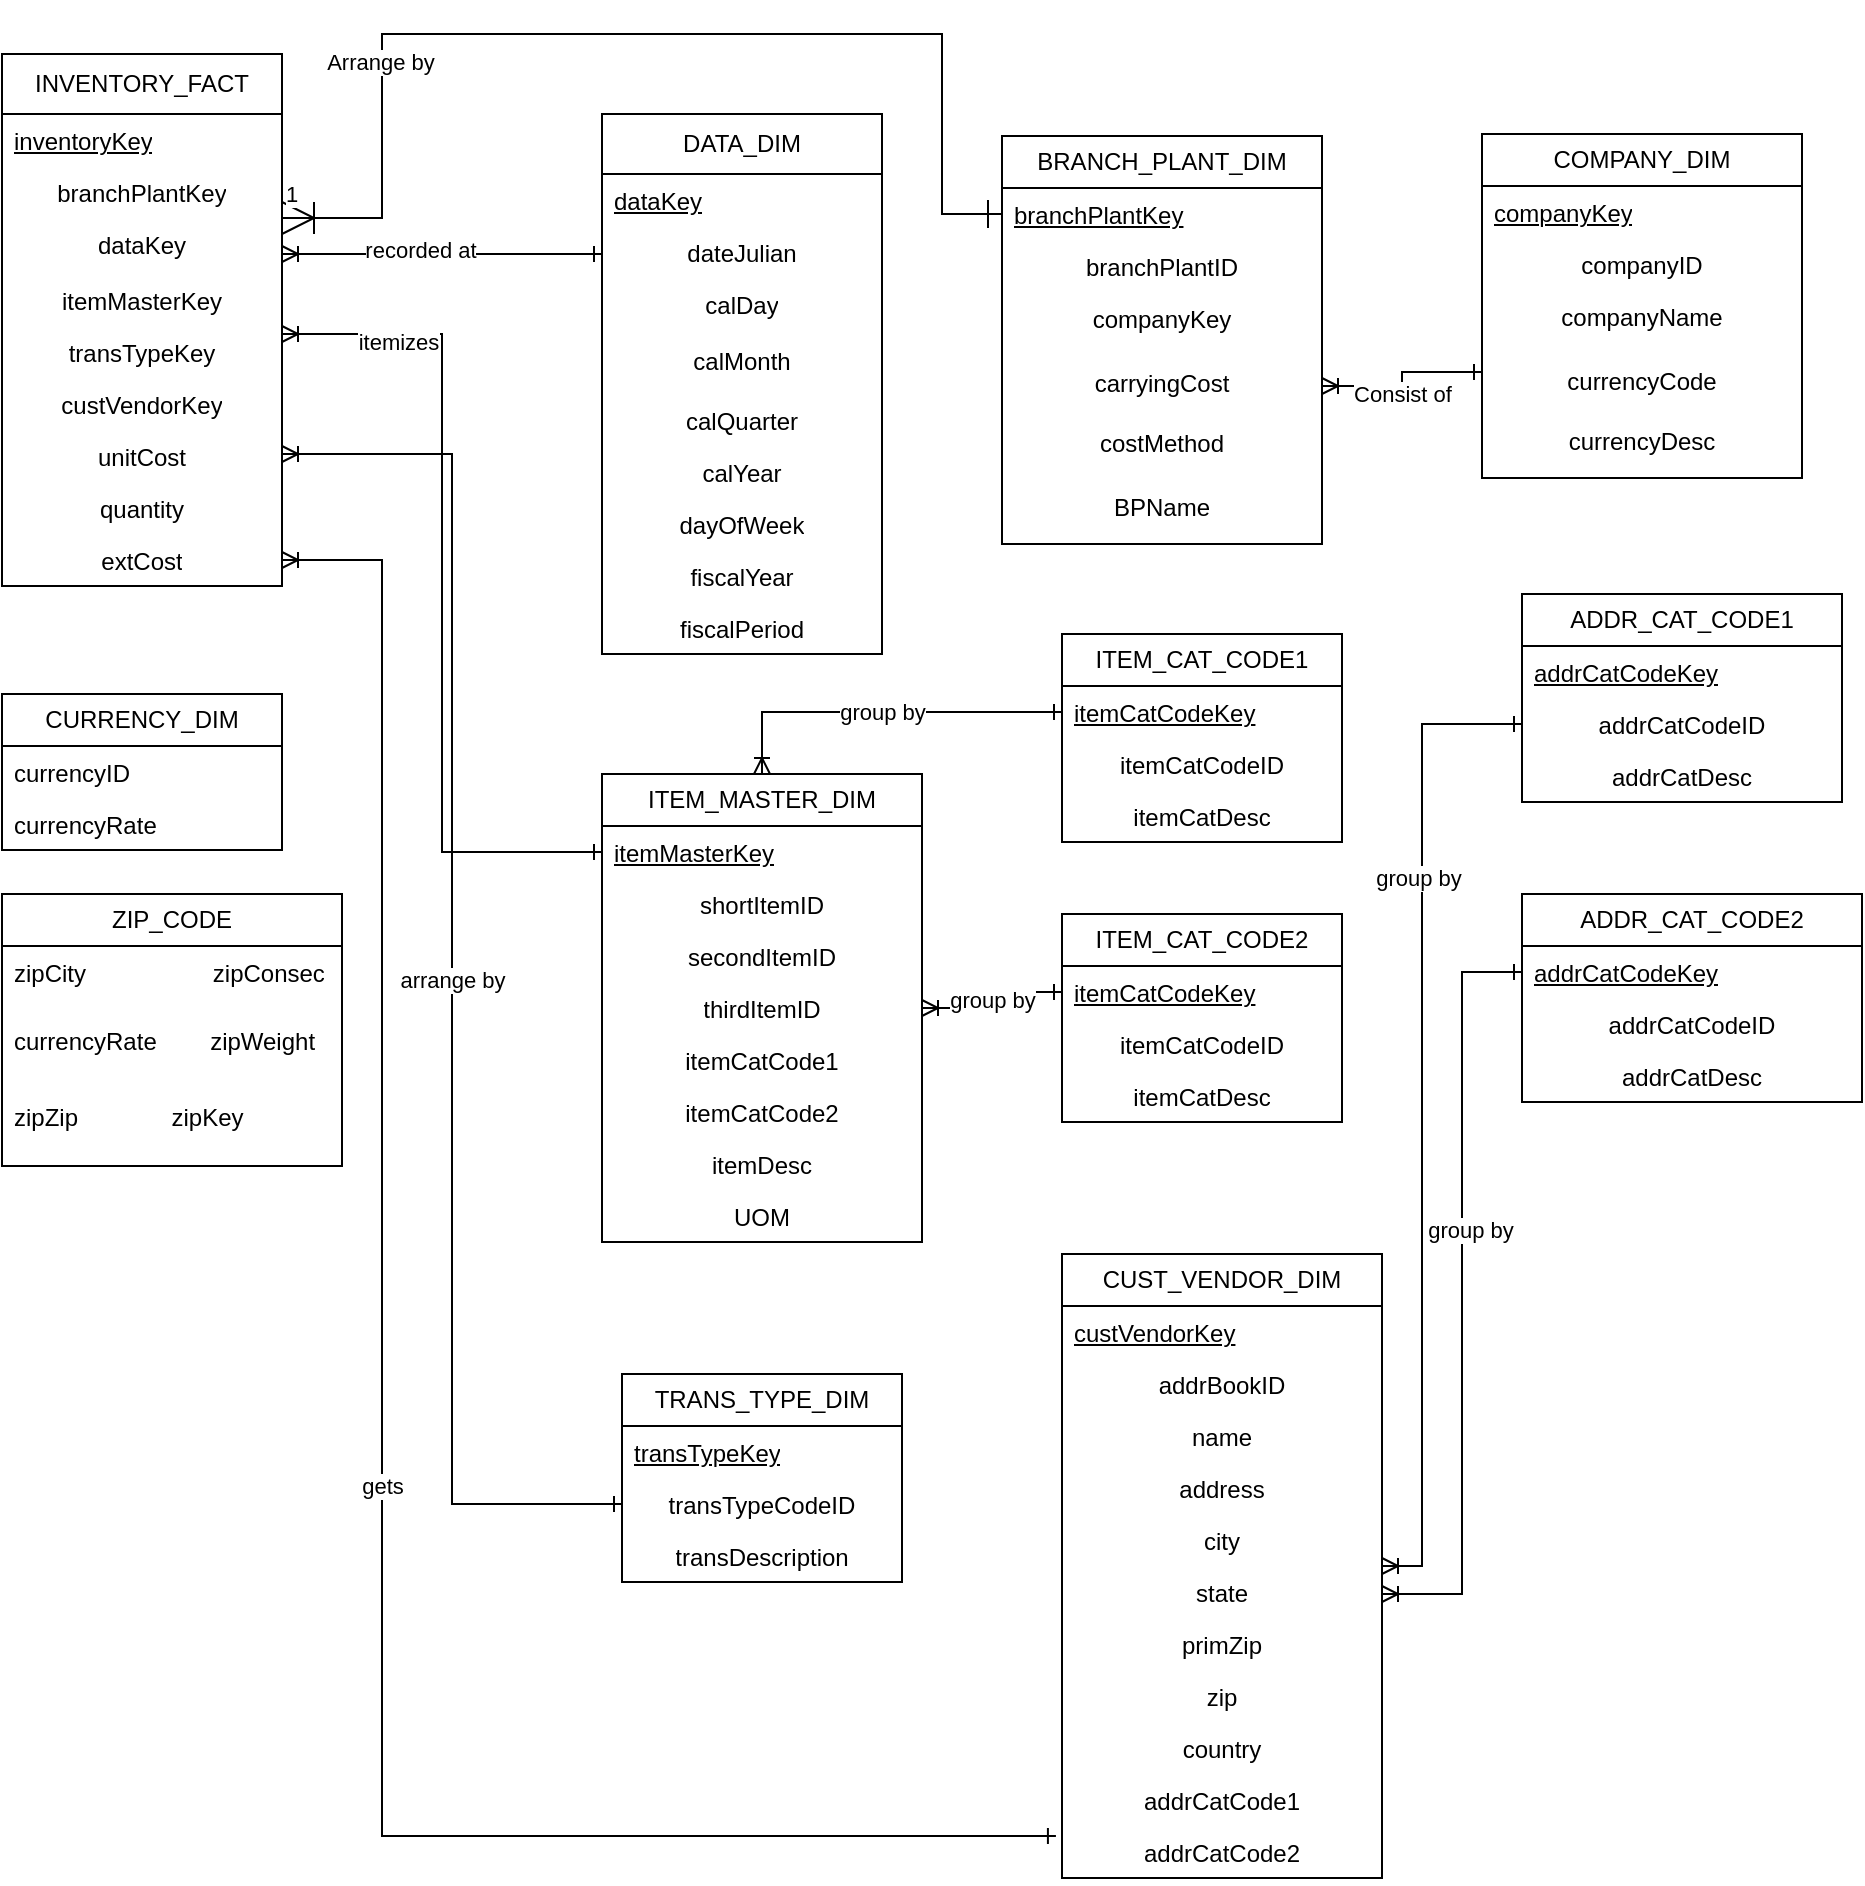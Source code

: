 <mxfile version="21.3.2" type="github">
  <diagram name="Page-1" id="rd44yUuQgGRb7BkGs0cF">
    <mxGraphModel dx="1114" dy="616" grid="1" gridSize="10" guides="1" tooltips="1" connect="1" arrows="1" fold="1" page="1" pageScale="1" pageWidth="850" pageHeight="1100" math="0" shadow="0">
      <root>
        <mxCell id="0" />
        <mxCell id="1" parent="0" />
        <mxCell id="r9reeM5hk0rF8yoSYdho-6" value="INVENTORY_FACT" style="swimlane;fontStyle=0;childLayout=stackLayout;horizontal=1;startSize=30;fillColor=none;horizontalStack=0;resizeParent=1;resizeParentMax=0;resizeLast=0;collapsible=1;marginBottom=0;whiteSpace=wrap;html=1;" vertex="1" parent="1">
          <mxGeometry x="70" y="90" width="140" height="266" as="geometry">
            <mxRectangle x="140" y="130" width="150" height="30" as="alternateBounds" />
          </mxGeometry>
        </mxCell>
        <mxCell id="r9reeM5hk0rF8yoSYdho-7" value="&lt;u&gt;inventoryKey&lt;/u&gt;" style="text;strokeColor=none;fillColor=none;align=left;verticalAlign=top;spacingLeft=4;spacingRight=4;overflow=hidden;rotatable=0;points=[[0,0.5],[1,0.5]];portConstraint=eastwest;whiteSpace=wrap;html=1;" vertex="1" parent="r9reeM5hk0rF8yoSYdho-6">
          <mxGeometry y="30" width="140" height="26" as="geometry" />
        </mxCell>
        <mxCell id="r9reeM5hk0rF8yoSYdho-14" value="branchPlantKey" style="text;strokeColor=none;fillColor=none;align=center;verticalAlign=top;spacingLeft=4;spacingRight=4;overflow=hidden;rotatable=0;points=[[0,0.5],[1,0.5]];portConstraint=eastwest;whiteSpace=wrap;html=1;" vertex="1" parent="r9reeM5hk0rF8yoSYdho-6">
          <mxGeometry y="56" width="140" height="26" as="geometry" />
        </mxCell>
        <mxCell id="r9reeM5hk0rF8yoSYdho-16" value="dataKey" style="text;strokeColor=none;fillColor=none;align=center;verticalAlign=top;spacingLeft=4;spacingRight=4;overflow=hidden;rotatable=0;points=[[0,0.5],[1,0.5]];portConstraint=eastwest;whiteSpace=wrap;html=1;" vertex="1" parent="r9reeM5hk0rF8yoSYdho-6">
          <mxGeometry y="82" width="140" height="28" as="geometry" />
        </mxCell>
        <mxCell id="r9reeM5hk0rF8yoSYdho-32" value="" style="endArrow=ERone;startArrow=ERoneToMany;endFill=0;startFill=0;html=1;rounded=0;" edge="1" parent="r9reeM5hk0rF8yoSYdho-6">
          <mxGeometry width="160" relative="1" as="geometry">
            <mxPoint x="140" y="100" as="sourcePoint" />
            <mxPoint x="300" y="100" as="targetPoint" />
          </mxGeometry>
        </mxCell>
        <mxCell id="r9reeM5hk0rF8yoSYdho-114" value="recorded at" style="edgeLabel;html=1;align=center;verticalAlign=middle;resizable=0;points=[];" vertex="1" connectable="0" parent="r9reeM5hk0rF8yoSYdho-32">
          <mxGeometry x="-0.138" y="2" relative="1" as="geometry">
            <mxPoint as="offset" />
          </mxGeometry>
        </mxCell>
        <mxCell id="r9reeM5hk0rF8yoSYdho-15" value="itemMasterKey" style="text;strokeColor=none;fillColor=none;align=center;verticalAlign=top;spacingLeft=4;spacingRight=4;overflow=hidden;rotatable=0;points=[[0,0.5],[1,0.5]];portConstraint=eastwest;whiteSpace=wrap;html=1;" vertex="1" parent="r9reeM5hk0rF8yoSYdho-6">
          <mxGeometry y="110" width="140" height="26" as="geometry" />
        </mxCell>
        <mxCell id="r9reeM5hk0rF8yoSYdho-17" value="transTypeKey" style="text;strokeColor=none;fillColor=none;align=center;verticalAlign=top;spacingLeft=4;spacingRight=4;overflow=hidden;rotatable=0;points=[[0,0.5],[1,0.5]];portConstraint=eastwest;whiteSpace=wrap;html=1;" vertex="1" parent="r9reeM5hk0rF8yoSYdho-6">
          <mxGeometry y="136" width="140" height="26" as="geometry" />
        </mxCell>
        <mxCell id="r9reeM5hk0rF8yoSYdho-18" value="custVendorKey" style="text;strokeColor=none;fillColor=none;align=center;verticalAlign=top;spacingLeft=4;spacingRight=4;overflow=hidden;rotatable=0;points=[[0,0.5],[1,0.5]];portConstraint=eastwest;whiteSpace=wrap;html=1;" vertex="1" parent="r9reeM5hk0rF8yoSYdho-6">
          <mxGeometry y="162" width="140" height="26" as="geometry" />
        </mxCell>
        <mxCell id="r9reeM5hk0rF8yoSYdho-19" value="unitCost" style="text;strokeColor=none;fillColor=none;align=center;verticalAlign=top;spacingLeft=4;spacingRight=4;overflow=hidden;rotatable=0;points=[[0,0.5],[1,0.5]];portConstraint=eastwest;whiteSpace=wrap;html=1;" vertex="1" parent="r9reeM5hk0rF8yoSYdho-6">
          <mxGeometry y="188" width="140" height="26" as="geometry" />
        </mxCell>
        <mxCell id="r9reeM5hk0rF8yoSYdho-20" value="quantity" style="text;strokeColor=none;fillColor=none;align=center;verticalAlign=top;spacingLeft=4;spacingRight=4;overflow=hidden;rotatable=0;points=[[0,0.5],[1,0.5]];portConstraint=eastwest;whiteSpace=wrap;html=1;" vertex="1" parent="r9reeM5hk0rF8yoSYdho-6">
          <mxGeometry y="214" width="140" height="26" as="geometry" />
        </mxCell>
        <mxCell id="r9reeM5hk0rF8yoSYdho-21" value="extCost" style="text;strokeColor=none;fillColor=none;align=center;verticalAlign=top;spacingLeft=4;spacingRight=4;overflow=hidden;rotatable=0;points=[[0,0.5],[1,0.5]];portConstraint=eastwest;whiteSpace=wrap;html=1;" vertex="1" parent="r9reeM5hk0rF8yoSYdho-6">
          <mxGeometry y="240" width="140" height="26" as="geometry" />
        </mxCell>
        <mxCell id="r9reeM5hk0rF8yoSYdho-22" value="DATA_DIM" style="swimlane;fontStyle=0;childLayout=stackLayout;horizontal=1;startSize=30;fillColor=none;horizontalStack=0;resizeParent=1;resizeParentMax=0;resizeLast=0;collapsible=1;marginBottom=0;whiteSpace=wrap;html=1;" vertex="1" parent="1">
          <mxGeometry x="370" y="120" width="140" height="270" as="geometry">
            <mxRectangle x="140" y="130" width="150" height="30" as="alternateBounds" />
          </mxGeometry>
        </mxCell>
        <mxCell id="r9reeM5hk0rF8yoSYdho-23" value="&lt;u&gt;dataKey&lt;/u&gt;" style="text;strokeColor=none;fillColor=none;align=left;verticalAlign=top;spacingLeft=4;spacingRight=4;overflow=hidden;rotatable=0;points=[[0,0.5],[1,0.5]];portConstraint=eastwest;whiteSpace=wrap;html=1;" vertex="1" parent="r9reeM5hk0rF8yoSYdho-22">
          <mxGeometry y="30" width="140" height="26" as="geometry" />
        </mxCell>
        <mxCell id="r9reeM5hk0rF8yoSYdho-24" value="dateJulian" style="text;strokeColor=none;fillColor=none;align=center;verticalAlign=top;spacingLeft=4;spacingRight=4;overflow=hidden;rotatable=0;points=[[0,0.5],[1,0.5]];portConstraint=eastwest;whiteSpace=wrap;html=1;" vertex="1" parent="r9reeM5hk0rF8yoSYdho-22">
          <mxGeometry y="56" width="140" height="26" as="geometry" />
        </mxCell>
        <mxCell id="r9reeM5hk0rF8yoSYdho-25" value="calDay" style="text;strokeColor=none;fillColor=none;align=center;verticalAlign=top;spacingLeft=4;spacingRight=4;overflow=hidden;rotatable=0;points=[[0,0.5],[1,0.5]];portConstraint=eastwest;whiteSpace=wrap;html=1;" vertex="1" parent="r9reeM5hk0rF8yoSYdho-22">
          <mxGeometry y="82" width="140" height="28" as="geometry" />
        </mxCell>
        <mxCell id="r9reeM5hk0rF8yoSYdho-42" value="1" style="endArrow=ERone;html=1;endSize=12;startArrow=ERoneToMany;startSize=14;startFill=0;edgeStyle=orthogonalEdgeStyle;align=left;verticalAlign=bottom;rounded=0;endFill=0;entryX=0;entryY=0.5;entryDx=0;entryDy=0;" edge="1" parent="r9reeM5hk0rF8yoSYdho-22" target="r9reeM5hk0rF8yoSYdho-35">
          <mxGeometry x="-1" y="3" relative="1" as="geometry">
            <mxPoint x="-160" y="52" as="sourcePoint" />
            <mxPoint x="200" y="110" as="targetPoint" />
            <Array as="points">
              <mxPoint x="-110" y="52" />
              <mxPoint x="-110" y="-40" />
              <mxPoint x="170" y="-40" />
              <mxPoint x="170" y="50" />
            </Array>
          </mxGeometry>
        </mxCell>
        <mxCell id="r9reeM5hk0rF8yoSYdho-43" value="Arrange by" style="edgeLabel;html=1;align=center;verticalAlign=middle;resizable=0;points=[];" vertex="1" connectable="0" parent="r9reeM5hk0rF8yoSYdho-42">
          <mxGeometry x="-0.528" y="1" relative="1" as="geometry">
            <mxPoint as="offset" />
          </mxGeometry>
        </mxCell>
        <mxCell id="r9reeM5hk0rF8yoSYdho-26" value="calMonth" style="text;strokeColor=none;fillColor=none;align=center;verticalAlign=top;spacingLeft=4;spacingRight=4;overflow=hidden;rotatable=0;points=[[0,0.5],[1,0.5]];portConstraint=eastwest;whiteSpace=wrap;html=1;" vertex="1" parent="r9reeM5hk0rF8yoSYdho-22">
          <mxGeometry y="110" width="140" height="30" as="geometry" />
        </mxCell>
        <mxCell id="r9reeM5hk0rF8yoSYdho-27" value="calQuarter" style="text;strokeColor=none;fillColor=none;align=center;verticalAlign=top;spacingLeft=4;spacingRight=4;overflow=hidden;rotatable=0;points=[[0,0.5],[1,0.5]];portConstraint=eastwest;whiteSpace=wrap;html=1;" vertex="1" parent="r9reeM5hk0rF8yoSYdho-22">
          <mxGeometry y="140" width="140" height="26" as="geometry" />
        </mxCell>
        <mxCell id="r9reeM5hk0rF8yoSYdho-28" value="calYear" style="text;strokeColor=none;fillColor=none;align=center;verticalAlign=top;spacingLeft=4;spacingRight=4;overflow=hidden;rotatable=0;points=[[0,0.5],[1,0.5]];portConstraint=eastwest;whiteSpace=wrap;html=1;" vertex="1" parent="r9reeM5hk0rF8yoSYdho-22">
          <mxGeometry y="166" width="140" height="26" as="geometry" />
        </mxCell>
        <mxCell id="r9reeM5hk0rF8yoSYdho-29" value="dayOfWeek" style="text;strokeColor=none;fillColor=none;align=center;verticalAlign=top;spacingLeft=4;spacingRight=4;overflow=hidden;rotatable=0;points=[[0,0.5],[1,0.5]];portConstraint=eastwest;whiteSpace=wrap;html=1;" vertex="1" parent="r9reeM5hk0rF8yoSYdho-22">
          <mxGeometry y="192" width="140" height="26" as="geometry" />
        </mxCell>
        <mxCell id="r9reeM5hk0rF8yoSYdho-30" value="fiscalYear" style="text;strokeColor=none;fillColor=none;align=center;verticalAlign=top;spacingLeft=4;spacingRight=4;overflow=hidden;rotatable=0;points=[[0,0.5],[1,0.5]];portConstraint=eastwest;whiteSpace=wrap;html=1;" vertex="1" parent="r9reeM5hk0rF8yoSYdho-22">
          <mxGeometry y="218" width="140" height="26" as="geometry" />
        </mxCell>
        <mxCell id="r9reeM5hk0rF8yoSYdho-31" value="fiscalPeriod" style="text;strokeColor=none;fillColor=none;align=center;verticalAlign=top;spacingLeft=4;spacingRight=4;overflow=hidden;rotatable=0;points=[[0,0.5],[1,0.5]];portConstraint=eastwest;whiteSpace=wrap;html=1;" vertex="1" parent="r9reeM5hk0rF8yoSYdho-22">
          <mxGeometry y="244" width="140" height="26" as="geometry" />
        </mxCell>
        <mxCell id="r9reeM5hk0rF8yoSYdho-34" value="&lt;div&gt;&lt;span style=&quot;background-color: initial;&quot;&gt;BRANCH_PLANT_DIM&lt;/span&gt;&lt;br&gt;&lt;/div&gt;" style="swimlane;fontStyle=0;childLayout=stackLayout;horizontal=1;startSize=26;fillColor=none;horizontalStack=0;resizeParent=1;resizeParentMax=0;resizeLast=0;collapsible=1;marginBottom=0;whiteSpace=wrap;html=1;" vertex="1" parent="1">
          <mxGeometry x="570" y="131" width="160" height="204" as="geometry" />
        </mxCell>
        <mxCell id="r9reeM5hk0rF8yoSYdho-35" value="&lt;u&gt;branchPlantKey&lt;/u&gt;" style="text;strokeColor=none;fillColor=none;align=left;verticalAlign=top;spacingLeft=4;spacingRight=4;overflow=hidden;rotatable=0;points=[[0,0.5],[1,0.5]];portConstraint=eastwest;whiteSpace=wrap;html=1;" vertex="1" parent="r9reeM5hk0rF8yoSYdho-34">
          <mxGeometry y="26" width="160" height="26" as="geometry" />
        </mxCell>
        <mxCell id="r9reeM5hk0rF8yoSYdho-36" value="branchPlantID" style="text;strokeColor=none;fillColor=none;align=center;verticalAlign=top;spacingLeft=4;spacingRight=4;overflow=hidden;rotatable=0;points=[[0,0.5],[1,0.5]];portConstraint=eastwest;whiteSpace=wrap;html=1;" vertex="1" parent="r9reeM5hk0rF8yoSYdho-34">
          <mxGeometry y="52" width="160" height="26" as="geometry" />
        </mxCell>
        <mxCell id="r9reeM5hk0rF8yoSYdho-37" value="companyKey" style="text;strokeColor=none;fillColor=none;align=center;verticalAlign=top;spacingLeft=4;spacingRight=4;overflow=hidden;rotatable=0;points=[[0,0.5],[1,0.5]];portConstraint=eastwest;whiteSpace=wrap;html=1;" vertex="1" parent="r9reeM5hk0rF8yoSYdho-34">
          <mxGeometry y="78" width="160" height="32" as="geometry" />
        </mxCell>
        <mxCell id="r9reeM5hk0rF8yoSYdho-38" value="carryingCost" style="text;strokeColor=none;fillColor=none;align=center;verticalAlign=top;spacingLeft=4;spacingRight=4;overflow=hidden;rotatable=0;points=[[0,0.5],[1,0.5]];portConstraint=eastwest;whiteSpace=wrap;html=1;" vertex="1" parent="r9reeM5hk0rF8yoSYdho-34">
          <mxGeometry y="110" width="160" height="30" as="geometry" />
        </mxCell>
        <mxCell id="r9reeM5hk0rF8yoSYdho-39" value="costMethod" style="text;strokeColor=none;fillColor=none;align=center;verticalAlign=top;spacingLeft=4;spacingRight=4;overflow=hidden;rotatable=0;points=[[0,0.5],[1,0.5]];portConstraint=eastwest;whiteSpace=wrap;html=1;" vertex="1" parent="r9reeM5hk0rF8yoSYdho-34">
          <mxGeometry y="140" width="160" height="32" as="geometry" />
        </mxCell>
        <mxCell id="r9reeM5hk0rF8yoSYdho-40" value="BPName" style="text;strokeColor=none;fillColor=none;align=center;verticalAlign=top;spacingLeft=4;spacingRight=4;overflow=hidden;rotatable=0;points=[[0,0.5],[1,0.5]];portConstraint=eastwest;whiteSpace=wrap;html=1;" vertex="1" parent="r9reeM5hk0rF8yoSYdho-34">
          <mxGeometry y="172" width="160" height="32" as="geometry" />
        </mxCell>
        <mxCell id="r9reeM5hk0rF8yoSYdho-44" value="CURRENCY_DIM" style="swimlane;fontStyle=0;childLayout=stackLayout;horizontal=1;startSize=26;fillColor=none;horizontalStack=0;resizeParent=1;resizeParentMax=0;resizeLast=0;collapsible=1;marginBottom=0;whiteSpace=wrap;html=1;" vertex="1" parent="1">
          <mxGeometry x="70" y="410" width="140" height="78" as="geometry" />
        </mxCell>
        <mxCell id="r9reeM5hk0rF8yoSYdho-45" value="currencyID" style="text;strokeColor=none;fillColor=none;align=left;verticalAlign=top;spacingLeft=4;spacingRight=4;overflow=hidden;rotatable=0;points=[[0,0.5],[1,0.5]];portConstraint=eastwest;whiteSpace=wrap;html=1;" vertex="1" parent="r9reeM5hk0rF8yoSYdho-44">
          <mxGeometry y="26" width="140" height="26" as="geometry" />
        </mxCell>
        <mxCell id="r9reeM5hk0rF8yoSYdho-46" value="currencyRate" style="text;strokeColor=none;fillColor=none;align=left;verticalAlign=top;spacingLeft=4;spacingRight=4;overflow=hidden;rotatable=0;points=[[0,0.5],[1,0.5]];portConstraint=eastwest;whiteSpace=wrap;html=1;" vertex="1" parent="r9reeM5hk0rF8yoSYdho-44">
          <mxGeometry y="52" width="140" height="26" as="geometry" />
        </mxCell>
        <mxCell id="r9reeM5hk0rF8yoSYdho-48" value="&lt;div&gt;&lt;span style=&quot;background-color: initial;&quot;&gt;COMPANY_DIM&lt;/span&gt;&lt;br&gt;&lt;/div&gt;" style="swimlane;fontStyle=0;childLayout=stackLayout;horizontal=1;startSize=26;fillColor=none;horizontalStack=0;resizeParent=1;resizeParentMax=0;resizeLast=0;collapsible=1;marginBottom=0;whiteSpace=wrap;html=1;" vertex="1" parent="1">
          <mxGeometry x="810" y="130" width="160" height="172" as="geometry" />
        </mxCell>
        <mxCell id="r9reeM5hk0rF8yoSYdho-49" value="&lt;u&gt;companyKey&lt;/u&gt;" style="text;strokeColor=none;fillColor=none;align=left;verticalAlign=top;spacingLeft=4;spacingRight=4;overflow=hidden;rotatable=0;points=[[0,0.5],[1,0.5]];portConstraint=eastwest;whiteSpace=wrap;html=1;" vertex="1" parent="r9reeM5hk0rF8yoSYdho-48">
          <mxGeometry y="26" width="160" height="26" as="geometry" />
        </mxCell>
        <mxCell id="r9reeM5hk0rF8yoSYdho-50" value="companyID" style="text;strokeColor=none;fillColor=none;align=center;verticalAlign=top;spacingLeft=4;spacingRight=4;overflow=hidden;rotatable=0;points=[[0,0.5],[1,0.5]];portConstraint=eastwest;whiteSpace=wrap;html=1;" vertex="1" parent="r9reeM5hk0rF8yoSYdho-48">
          <mxGeometry y="52" width="160" height="26" as="geometry" />
        </mxCell>
        <mxCell id="r9reeM5hk0rF8yoSYdho-51" value="companyName" style="text;strokeColor=none;fillColor=none;align=center;verticalAlign=top;spacingLeft=4;spacingRight=4;overflow=hidden;rotatable=0;points=[[0,0.5],[1,0.5]];portConstraint=eastwest;whiteSpace=wrap;html=1;" vertex="1" parent="r9reeM5hk0rF8yoSYdho-48">
          <mxGeometry y="78" width="160" height="32" as="geometry" />
        </mxCell>
        <mxCell id="r9reeM5hk0rF8yoSYdho-52" value="currencyCode" style="text;strokeColor=none;fillColor=none;align=center;verticalAlign=top;spacingLeft=4;spacingRight=4;overflow=hidden;rotatable=0;points=[[0,0.5],[1,0.5]];portConstraint=eastwest;whiteSpace=wrap;html=1;" vertex="1" parent="r9reeM5hk0rF8yoSYdho-48">
          <mxGeometry y="110" width="160" height="30" as="geometry" />
        </mxCell>
        <mxCell id="r9reeM5hk0rF8yoSYdho-53" value="currencyDesc" style="text;strokeColor=none;fillColor=none;align=center;verticalAlign=top;spacingLeft=4;spacingRight=4;overflow=hidden;rotatable=0;points=[[0,0.5],[1,0.5]];portConstraint=eastwest;whiteSpace=wrap;html=1;" vertex="1" parent="r9reeM5hk0rF8yoSYdho-48">
          <mxGeometry y="140" width="160" height="32" as="geometry" />
        </mxCell>
        <mxCell id="r9reeM5hk0rF8yoSYdho-57" value="Consist of" style="edgeStyle=orthogonalEdgeStyle;rounded=0;orthogonalLoop=1;jettySize=auto;html=1;entryX=0;entryY=0.3;entryDx=0;entryDy=0;entryPerimeter=0;startArrow=ERoneToMany;startFill=0;endArrow=ERone;endFill=0;" edge="1" parent="1" source="r9reeM5hk0rF8yoSYdho-38" target="r9reeM5hk0rF8yoSYdho-52">
          <mxGeometry x="-0.081" y="-4" relative="1" as="geometry">
            <mxPoint x="-4" y="4" as="offset" />
          </mxGeometry>
        </mxCell>
        <mxCell id="r9reeM5hk0rF8yoSYdho-58" value="ZIP_CODE" style="swimlane;fontStyle=0;childLayout=stackLayout;horizontal=1;startSize=26;fillColor=none;horizontalStack=0;resizeParent=1;resizeParentMax=0;resizeLast=0;collapsible=1;marginBottom=0;whiteSpace=wrap;html=1;" vertex="1" parent="1">
          <mxGeometry x="70" y="510" width="170" height="136" as="geometry" />
        </mxCell>
        <mxCell id="r9reeM5hk0rF8yoSYdho-59" value="zipCity&lt;span style=&quot;&quot;&gt;&lt;span style=&quot;white-space: pre;&quot;&gt;&amp;nbsp;&amp;nbsp;&amp;nbsp;&amp;nbsp;&lt;/span&gt;&lt;/span&gt;&lt;span style=&quot;&quot;&gt;&lt;span style=&quot;white-space: pre;&quot;&gt;&amp;nbsp;&amp;nbsp;&amp;nbsp;&amp;nbsp;&lt;/span&gt;&lt;/span&gt;&lt;span style=&quot;&quot;&gt;&lt;span style=&quot;white-space: pre;&quot;&gt;&amp;nbsp;&amp;nbsp;&amp;nbsp;&amp;nbsp;&lt;span style=&quot;white-space: pre;&quot;&gt;	&lt;/span&gt;      &lt;/span&gt;&lt;/span&gt;zipConsec" style="text;strokeColor=none;fillColor=none;align=left;verticalAlign=top;spacingLeft=4;spacingRight=4;overflow=hidden;rotatable=0;points=[[0,0.5],[1,0.5]];portConstraint=eastwest;whiteSpace=wrap;html=1;" vertex="1" parent="r9reeM5hk0rF8yoSYdho-58">
          <mxGeometry y="26" width="170" height="34" as="geometry" />
        </mxCell>
        <mxCell id="r9reeM5hk0rF8yoSYdho-60" value="currencyRate&lt;span style=&quot;&quot;&gt;&lt;span style=&quot;white-space: pre;&quot;&gt;&amp;nbsp;&amp;nbsp;&amp;nbsp;&amp;nbsp;&lt;/span&gt;&lt;/span&gt;&lt;span style=&quot;&quot;&gt;&lt;span style=&quot;white-space: pre;&quot;&gt;&amp;nbsp;&amp;nbsp;&amp;nbsp;&amp;nbsp;&lt;/span&gt;&lt;/span&gt;zipWeight" style="text;strokeColor=none;fillColor=none;align=left;verticalAlign=top;spacingLeft=4;spacingRight=4;overflow=hidden;rotatable=0;points=[[0,0.5],[1,0.5]];portConstraint=eastwest;whiteSpace=wrap;html=1;" vertex="1" parent="r9reeM5hk0rF8yoSYdho-58">
          <mxGeometry y="60" width="170" height="38" as="geometry" />
        </mxCell>
        <mxCell id="r9reeM5hk0rF8yoSYdho-62" value="zipZip&lt;span style=&quot;&quot;&gt;&lt;span style=&quot;white-space: pre;&quot;&gt;&amp;nbsp;&amp;nbsp;&amp;nbsp;&amp;nbsp;&lt;/span&gt;&lt;/span&gt;&lt;span style=&quot;&quot;&gt;&lt;span style=&quot;white-space: pre;&quot;&gt;&amp;nbsp;&amp;nbsp;&amp;nbsp;&amp;nbsp;&lt;/span&gt;&lt;/span&gt;&lt;span style=&quot;&quot;&gt;&lt;span style=&quot;white-space: pre;&quot;&gt;&amp;nbsp;&amp;nbsp;&amp;nbsp;&amp;nbsp;&lt;span style=&quot;white-space: pre;&quot;&gt;	&lt;/span&gt;&lt;span style=&quot;white-space: pre;&quot;&gt;	&lt;/span&gt;&lt;/span&gt;&lt;/span&gt;zipKey" style="text;strokeColor=none;fillColor=none;align=left;verticalAlign=top;spacingLeft=4;spacingRight=4;overflow=hidden;rotatable=0;points=[[0,0.5],[1,0.5]];portConstraint=eastwest;whiteSpace=wrap;html=1;" vertex="1" parent="r9reeM5hk0rF8yoSYdho-58">
          <mxGeometry y="98" width="170" height="38" as="geometry" />
        </mxCell>
        <mxCell id="r9reeM5hk0rF8yoSYdho-117" value="group by" style="edgeStyle=orthogonalEdgeStyle;rounded=0;orthogonalLoop=1;jettySize=auto;html=1;entryX=0;entryY=0.5;entryDx=0;entryDy=0;endArrow=ERone;endFill=0;startArrow=ERoneToMany;startFill=0;" edge="1" parent="1" source="r9reeM5hk0rF8yoSYdho-63" target="r9reeM5hk0rF8yoSYdho-77">
          <mxGeometry relative="1" as="geometry" />
        </mxCell>
        <mxCell id="r9reeM5hk0rF8yoSYdho-118" value="group by" style="edgeStyle=orthogonalEdgeStyle;rounded=0;orthogonalLoop=1;jettySize=auto;html=1;entryX=0;entryY=0.5;entryDx=0;entryDy=0;endArrow=ERone;endFill=0;startArrow=ERoneToMany;startFill=0;" edge="1" parent="1" source="r9reeM5hk0rF8yoSYdho-63" target="r9reeM5hk0rF8yoSYdho-81">
          <mxGeometry relative="1" as="geometry" />
        </mxCell>
        <mxCell id="r9reeM5hk0rF8yoSYdho-63" value="ITEM_MASTER_DIM" style="swimlane;fontStyle=0;childLayout=stackLayout;horizontal=1;startSize=26;fillColor=none;horizontalStack=0;resizeParent=1;resizeParentMax=0;resizeLast=0;collapsible=1;marginBottom=0;whiteSpace=wrap;html=1;" vertex="1" parent="1">
          <mxGeometry x="370" y="450" width="160" height="234" as="geometry" />
        </mxCell>
        <mxCell id="r9reeM5hk0rF8yoSYdho-64" value="&lt;u&gt;itemMasterKey&lt;/u&gt;" style="text;strokeColor=none;fillColor=none;align=left;verticalAlign=top;spacingLeft=4;spacingRight=4;overflow=hidden;rotatable=0;points=[[0,0.5],[1,0.5]];portConstraint=eastwest;whiteSpace=wrap;html=1;" vertex="1" parent="r9reeM5hk0rF8yoSYdho-63">
          <mxGeometry y="26" width="160" height="26" as="geometry" />
        </mxCell>
        <mxCell id="r9reeM5hk0rF8yoSYdho-65" value="shortItemID" style="text;strokeColor=none;fillColor=none;align=center;verticalAlign=top;spacingLeft=4;spacingRight=4;overflow=hidden;rotatable=0;points=[[0,0.5],[1,0.5]];portConstraint=eastwest;whiteSpace=wrap;html=1;" vertex="1" parent="r9reeM5hk0rF8yoSYdho-63">
          <mxGeometry y="52" width="160" height="26" as="geometry" />
        </mxCell>
        <mxCell id="r9reeM5hk0rF8yoSYdho-66" value="secondItemID" style="text;strokeColor=none;fillColor=none;align=center;verticalAlign=top;spacingLeft=4;spacingRight=4;overflow=hidden;rotatable=0;points=[[0,0.5],[1,0.5]];portConstraint=eastwest;whiteSpace=wrap;html=1;" vertex="1" parent="r9reeM5hk0rF8yoSYdho-63">
          <mxGeometry y="78" width="160" height="26" as="geometry" />
        </mxCell>
        <mxCell id="r9reeM5hk0rF8yoSYdho-67" value="thirdItemID" style="text;strokeColor=none;fillColor=none;align=center;verticalAlign=top;spacingLeft=4;spacingRight=4;overflow=hidden;rotatable=0;points=[[0,0.5],[1,0.5]];portConstraint=eastwest;whiteSpace=wrap;html=1;" vertex="1" parent="r9reeM5hk0rF8yoSYdho-63">
          <mxGeometry y="104" width="160" height="26" as="geometry" />
        </mxCell>
        <mxCell id="r9reeM5hk0rF8yoSYdho-68" value="itemCatCode1" style="text;strokeColor=none;fillColor=none;align=center;verticalAlign=top;spacingLeft=4;spacingRight=4;overflow=hidden;rotatable=0;points=[[0,0.5],[1,0.5]];portConstraint=eastwest;whiteSpace=wrap;html=1;" vertex="1" parent="r9reeM5hk0rF8yoSYdho-63">
          <mxGeometry y="130" width="160" height="26" as="geometry" />
        </mxCell>
        <mxCell id="r9reeM5hk0rF8yoSYdho-69" value="itemCatCode2" style="text;strokeColor=none;fillColor=none;align=center;verticalAlign=top;spacingLeft=4;spacingRight=4;overflow=hidden;rotatable=0;points=[[0,0.5],[1,0.5]];portConstraint=eastwest;whiteSpace=wrap;html=1;" vertex="1" parent="r9reeM5hk0rF8yoSYdho-63">
          <mxGeometry y="156" width="160" height="26" as="geometry" />
        </mxCell>
        <mxCell id="r9reeM5hk0rF8yoSYdho-70" value="itemDesc" style="text;strokeColor=none;fillColor=none;align=center;verticalAlign=top;spacingLeft=4;spacingRight=4;overflow=hidden;rotatable=0;points=[[0,0.5],[1,0.5]];portConstraint=eastwest;whiteSpace=wrap;html=1;" vertex="1" parent="r9reeM5hk0rF8yoSYdho-63">
          <mxGeometry y="182" width="160" height="26" as="geometry" />
        </mxCell>
        <mxCell id="r9reeM5hk0rF8yoSYdho-71" value="UOM" style="text;strokeColor=none;fillColor=none;align=center;verticalAlign=top;spacingLeft=4;spacingRight=4;overflow=hidden;rotatable=0;points=[[0,0.5],[1,0.5]];portConstraint=eastwest;whiteSpace=wrap;html=1;" vertex="1" parent="r9reeM5hk0rF8yoSYdho-63">
          <mxGeometry y="208" width="160" height="26" as="geometry" />
        </mxCell>
        <mxCell id="r9reeM5hk0rF8yoSYdho-72" value="TRANS_TYPE_DIM" style="swimlane;fontStyle=0;childLayout=stackLayout;horizontal=1;startSize=26;fillColor=none;horizontalStack=0;resizeParent=1;resizeParentMax=0;resizeLast=0;collapsible=1;marginBottom=0;whiteSpace=wrap;html=1;" vertex="1" parent="1">
          <mxGeometry x="380" y="750" width="140" height="104" as="geometry" />
        </mxCell>
        <mxCell id="r9reeM5hk0rF8yoSYdho-73" value="&lt;u&gt;transTypeKey&lt;/u&gt;" style="text;strokeColor=none;fillColor=none;align=left;verticalAlign=top;spacingLeft=4;spacingRight=4;overflow=hidden;rotatable=0;points=[[0,0.5],[1,0.5]];portConstraint=eastwest;whiteSpace=wrap;html=1;" vertex="1" parent="r9reeM5hk0rF8yoSYdho-72">
          <mxGeometry y="26" width="140" height="26" as="geometry" />
        </mxCell>
        <mxCell id="r9reeM5hk0rF8yoSYdho-74" value="transTypeCodeID" style="text;strokeColor=none;fillColor=none;align=center;verticalAlign=top;spacingLeft=4;spacingRight=4;overflow=hidden;rotatable=0;points=[[0,0.5],[1,0.5]];portConstraint=eastwest;whiteSpace=wrap;html=1;" vertex="1" parent="r9reeM5hk0rF8yoSYdho-72">
          <mxGeometry y="52" width="140" height="26" as="geometry" />
        </mxCell>
        <mxCell id="r9reeM5hk0rF8yoSYdho-75" value="transDescription" style="text;strokeColor=none;fillColor=none;align=center;verticalAlign=top;spacingLeft=4;spacingRight=4;overflow=hidden;rotatable=0;points=[[0,0.5],[1,0.5]];portConstraint=eastwest;whiteSpace=wrap;html=1;" vertex="1" parent="r9reeM5hk0rF8yoSYdho-72">
          <mxGeometry y="78" width="140" height="26" as="geometry" />
        </mxCell>
        <mxCell id="r9reeM5hk0rF8yoSYdho-76" value="ITEM_CAT_CODE1" style="swimlane;fontStyle=0;childLayout=stackLayout;horizontal=1;startSize=26;fillColor=none;horizontalStack=0;resizeParent=1;resizeParentMax=0;resizeLast=0;collapsible=1;marginBottom=0;whiteSpace=wrap;html=1;" vertex="1" parent="1">
          <mxGeometry x="600" y="380" width="140" height="104" as="geometry" />
        </mxCell>
        <mxCell id="r9reeM5hk0rF8yoSYdho-77" value="&lt;u&gt;itemCatCodeKey&lt;/u&gt;" style="text;strokeColor=none;fillColor=none;align=left;verticalAlign=top;spacingLeft=4;spacingRight=4;overflow=hidden;rotatable=0;points=[[0,0.5],[1,0.5]];portConstraint=eastwest;whiteSpace=wrap;html=1;" vertex="1" parent="r9reeM5hk0rF8yoSYdho-76">
          <mxGeometry y="26" width="140" height="26" as="geometry" />
        </mxCell>
        <mxCell id="r9reeM5hk0rF8yoSYdho-78" value="itemCatCodeID" style="text;strokeColor=none;fillColor=none;align=center;verticalAlign=top;spacingLeft=4;spacingRight=4;overflow=hidden;rotatable=0;points=[[0,0.5],[1,0.5]];portConstraint=eastwest;whiteSpace=wrap;html=1;" vertex="1" parent="r9reeM5hk0rF8yoSYdho-76">
          <mxGeometry y="52" width="140" height="26" as="geometry" />
        </mxCell>
        <mxCell id="r9reeM5hk0rF8yoSYdho-79" value="itemCatDesc" style="text;strokeColor=none;fillColor=none;align=center;verticalAlign=top;spacingLeft=4;spacingRight=4;overflow=hidden;rotatable=0;points=[[0,0.5],[1,0.5]];portConstraint=eastwest;whiteSpace=wrap;html=1;" vertex="1" parent="r9reeM5hk0rF8yoSYdho-76">
          <mxGeometry y="78" width="140" height="26" as="geometry" />
        </mxCell>
        <mxCell id="r9reeM5hk0rF8yoSYdho-80" value="ITEM_CAT_CODE2" style="swimlane;fontStyle=0;childLayout=stackLayout;horizontal=1;startSize=26;fillColor=none;horizontalStack=0;resizeParent=1;resizeParentMax=0;resizeLast=0;collapsible=1;marginBottom=0;whiteSpace=wrap;html=1;" vertex="1" parent="1">
          <mxGeometry x="600" y="520" width="140" height="104" as="geometry" />
        </mxCell>
        <mxCell id="r9reeM5hk0rF8yoSYdho-81" value="&lt;u&gt;itemCatCodeKey&lt;/u&gt;" style="text;strokeColor=none;fillColor=none;align=left;verticalAlign=top;spacingLeft=4;spacingRight=4;overflow=hidden;rotatable=0;points=[[0,0.5],[1,0.5]];portConstraint=eastwest;whiteSpace=wrap;html=1;" vertex="1" parent="r9reeM5hk0rF8yoSYdho-80">
          <mxGeometry y="26" width="140" height="26" as="geometry" />
        </mxCell>
        <mxCell id="r9reeM5hk0rF8yoSYdho-82" value="itemCatCodeID" style="text;strokeColor=none;fillColor=none;align=center;verticalAlign=top;spacingLeft=4;spacingRight=4;overflow=hidden;rotatable=0;points=[[0,0.5],[1,0.5]];portConstraint=eastwest;whiteSpace=wrap;html=1;" vertex="1" parent="r9reeM5hk0rF8yoSYdho-80">
          <mxGeometry y="52" width="140" height="26" as="geometry" />
        </mxCell>
        <mxCell id="r9reeM5hk0rF8yoSYdho-83" value="itemCatDesc" style="text;strokeColor=none;fillColor=none;align=center;verticalAlign=top;spacingLeft=4;spacingRight=4;overflow=hidden;rotatable=0;points=[[0,0.5],[1,0.5]];portConstraint=eastwest;whiteSpace=wrap;html=1;" vertex="1" parent="r9reeM5hk0rF8yoSYdho-80">
          <mxGeometry y="78" width="140" height="26" as="geometry" />
        </mxCell>
        <mxCell id="r9reeM5hk0rF8yoSYdho-109" style="edgeStyle=orthogonalEdgeStyle;rounded=0;orthogonalLoop=1;jettySize=auto;html=1;entryX=0;entryY=0.5;entryDx=0;entryDy=0;endArrow=ERone;endFill=0;startArrow=ERoneToMany;startFill=0;" edge="1" parent="1" source="r9reeM5hk0rF8yoSYdho-84" target="r9reeM5hk0rF8yoSYdho-98">
          <mxGeometry relative="1" as="geometry">
            <Array as="points">
              <mxPoint x="780" y="846" />
              <mxPoint x="780" y="425" />
            </Array>
          </mxGeometry>
        </mxCell>
        <mxCell id="r9reeM5hk0rF8yoSYdho-111" value="group by" style="edgeLabel;html=1;align=center;verticalAlign=middle;resizable=0;points=[];" vertex="1" connectable="0" parent="r9reeM5hk0rF8yoSYdho-109">
          <mxGeometry x="0.483" y="2" relative="1" as="geometry">
            <mxPoint as="offset" />
          </mxGeometry>
        </mxCell>
        <mxCell id="r9reeM5hk0rF8yoSYdho-110" style="edgeStyle=orthogonalEdgeStyle;rounded=0;orthogonalLoop=1;jettySize=auto;html=1;entryX=0;entryY=0.5;entryDx=0;entryDy=0;endArrow=ERone;endFill=0;startArrow=ERoneToMany;startFill=0;" edge="1" parent="1" source="r9reeM5hk0rF8yoSYdho-84" target="r9reeM5hk0rF8yoSYdho-101">
          <mxGeometry relative="1" as="geometry">
            <Array as="points">
              <mxPoint x="800" y="860" />
              <mxPoint x="800" y="549" />
            </Array>
          </mxGeometry>
        </mxCell>
        <mxCell id="r9reeM5hk0rF8yoSYdho-112" value="group by" style="edgeLabel;html=1;align=center;verticalAlign=middle;resizable=0;points=[];" vertex="1" connectable="0" parent="r9reeM5hk0rF8yoSYdho-110">
          <mxGeometry x="0.165" y="-4" relative="1" as="geometry">
            <mxPoint as="offset" />
          </mxGeometry>
        </mxCell>
        <mxCell id="r9reeM5hk0rF8yoSYdho-84" value="CUST_VENDOR_DIM" style="swimlane;fontStyle=0;childLayout=stackLayout;horizontal=1;startSize=26;fillColor=none;horizontalStack=0;resizeParent=1;resizeParentMax=0;resizeLast=0;collapsible=1;marginBottom=0;whiteSpace=wrap;html=1;" vertex="1" parent="1">
          <mxGeometry x="600" y="690" width="160" height="312" as="geometry" />
        </mxCell>
        <mxCell id="r9reeM5hk0rF8yoSYdho-85" value="&lt;u&gt;custVendorKey&lt;/u&gt;" style="text;strokeColor=none;fillColor=none;align=left;verticalAlign=top;spacingLeft=4;spacingRight=4;overflow=hidden;rotatable=0;points=[[0,0.5],[1,0.5]];portConstraint=eastwest;whiteSpace=wrap;html=1;" vertex="1" parent="r9reeM5hk0rF8yoSYdho-84">
          <mxGeometry y="26" width="160" height="26" as="geometry" />
        </mxCell>
        <mxCell id="r9reeM5hk0rF8yoSYdho-86" value="addrBookID" style="text;strokeColor=none;fillColor=none;align=center;verticalAlign=top;spacingLeft=4;spacingRight=4;overflow=hidden;rotatable=0;points=[[0,0.5],[1,0.5]];portConstraint=eastwest;whiteSpace=wrap;html=1;" vertex="1" parent="r9reeM5hk0rF8yoSYdho-84">
          <mxGeometry y="52" width="160" height="26" as="geometry" />
        </mxCell>
        <mxCell id="r9reeM5hk0rF8yoSYdho-87" value="name" style="text;strokeColor=none;fillColor=none;align=center;verticalAlign=top;spacingLeft=4;spacingRight=4;overflow=hidden;rotatable=0;points=[[0,0.5],[1,0.5]];portConstraint=eastwest;whiteSpace=wrap;html=1;" vertex="1" parent="r9reeM5hk0rF8yoSYdho-84">
          <mxGeometry y="78" width="160" height="26" as="geometry" />
        </mxCell>
        <mxCell id="r9reeM5hk0rF8yoSYdho-88" value="address" style="text;strokeColor=none;fillColor=none;align=center;verticalAlign=top;spacingLeft=4;spacingRight=4;overflow=hidden;rotatable=0;points=[[0,0.5],[1,0.5]];portConstraint=eastwest;whiteSpace=wrap;html=1;" vertex="1" parent="r9reeM5hk0rF8yoSYdho-84">
          <mxGeometry y="104" width="160" height="26" as="geometry" />
        </mxCell>
        <mxCell id="r9reeM5hk0rF8yoSYdho-89" value="city" style="text;strokeColor=none;fillColor=none;align=center;verticalAlign=top;spacingLeft=4;spacingRight=4;overflow=hidden;rotatable=0;points=[[0,0.5],[1,0.5]];portConstraint=eastwest;whiteSpace=wrap;html=1;" vertex="1" parent="r9reeM5hk0rF8yoSYdho-84">
          <mxGeometry y="130" width="160" height="26" as="geometry" />
        </mxCell>
        <mxCell id="r9reeM5hk0rF8yoSYdho-90" value="state" style="text;strokeColor=none;fillColor=none;align=center;verticalAlign=top;spacingLeft=4;spacingRight=4;overflow=hidden;rotatable=0;points=[[0,0.5],[1,0.5]];portConstraint=eastwest;whiteSpace=wrap;html=1;" vertex="1" parent="r9reeM5hk0rF8yoSYdho-84">
          <mxGeometry y="156" width="160" height="26" as="geometry" />
        </mxCell>
        <mxCell id="r9reeM5hk0rF8yoSYdho-91" value="primZip" style="text;strokeColor=none;fillColor=none;align=center;verticalAlign=top;spacingLeft=4;spacingRight=4;overflow=hidden;rotatable=0;points=[[0,0.5],[1,0.5]];portConstraint=eastwest;whiteSpace=wrap;html=1;" vertex="1" parent="r9reeM5hk0rF8yoSYdho-84">
          <mxGeometry y="182" width="160" height="26" as="geometry" />
        </mxCell>
        <mxCell id="r9reeM5hk0rF8yoSYdho-92" value="zip" style="text;strokeColor=none;fillColor=none;align=center;verticalAlign=top;spacingLeft=4;spacingRight=4;overflow=hidden;rotatable=0;points=[[0,0.5],[1,0.5]];portConstraint=eastwest;whiteSpace=wrap;html=1;" vertex="1" parent="r9reeM5hk0rF8yoSYdho-84">
          <mxGeometry y="208" width="160" height="26" as="geometry" />
        </mxCell>
        <mxCell id="r9reeM5hk0rF8yoSYdho-93" value="country" style="text;strokeColor=none;fillColor=none;align=center;verticalAlign=top;spacingLeft=4;spacingRight=4;overflow=hidden;rotatable=0;points=[[0,0.5],[1,0.5]];portConstraint=eastwest;whiteSpace=wrap;html=1;" vertex="1" parent="r9reeM5hk0rF8yoSYdho-84">
          <mxGeometry y="234" width="160" height="26" as="geometry" />
        </mxCell>
        <mxCell id="r9reeM5hk0rF8yoSYdho-94" value="addrCatCode1" style="text;strokeColor=none;fillColor=none;align=center;verticalAlign=top;spacingLeft=4;spacingRight=4;overflow=hidden;rotatable=0;points=[[0,0.5],[1,0.5]];portConstraint=eastwest;whiteSpace=wrap;html=1;" vertex="1" parent="r9reeM5hk0rF8yoSYdho-84">
          <mxGeometry y="260" width="160" height="26" as="geometry" />
        </mxCell>
        <mxCell id="r9reeM5hk0rF8yoSYdho-95" value="addrCatCode2" style="text;strokeColor=none;fillColor=none;align=center;verticalAlign=top;spacingLeft=4;spacingRight=4;overflow=hidden;rotatable=0;points=[[0,0.5],[1,0.5]];portConstraint=eastwest;whiteSpace=wrap;html=1;" vertex="1" parent="r9reeM5hk0rF8yoSYdho-84">
          <mxGeometry y="286" width="160" height="26" as="geometry" />
        </mxCell>
        <mxCell id="r9reeM5hk0rF8yoSYdho-96" value="ADDR_CAT_CODE1" style="swimlane;fontStyle=0;childLayout=stackLayout;horizontal=1;startSize=26;fillColor=none;horizontalStack=0;resizeParent=1;resizeParentMax=0;resizeLast=0;collapsible=1;marginBottom=0;whiteSpace=wrap;html=1;" vertex="1" parent="1">
          <mxGeometry x="830" y="360" width="160" height="104" as="geometry" />
        </mxCell>
        <mxCell id="r9reeM5hk0rF8yoSYdho-97" value="&lt;div&gt;&lt;u&gt;addrCatCodeKey&lt;/u&gt;&lt;/div&gt;&lt;div&gt;&lt;br&gt;&lt;/div&gt;" style="text;strokeColor=none;fillColor=none;align=left;verticalAlign=top;spacingLeft=4;spacingRight=4;overflow=hidden;rotatable=0;points=[[0,0.5],[1,0.5]];portConstraint=eastwest;whiteSpace=wrap;html=1;" vertex="1" parent="r9reeM5hk0rF8yoSYdho-96">
          <mxGeometry y="26" width="160" height="26" as="geometry" />
        </mxCell>
        <mxCell id="r9reeM5hk0rF8yoSYdho-98" value="addrCatCodeID" style="text;strokeColor=none;fillColor=none;align=center;verticalAlign=top;spacingLeft=4;spacingRight=4;overflow=hidden;rotatable=0;points=[[0,0.5],[1,0.5]];portConstraint=eastwest;whiteSpace=wrap;html=1;" vertex="1" parent="r9reeM5hk0rF8yoSYdho-96">
          <mxGeometry y="52" width="160" height="26" as="geometry" />
        </mxCell>
        <mxCell id="r9reeM5hk0rF8yoSYdho-99" value="&lt;div&gt;addrCatDesc&lt;/div&gt;&lt;div&gt;&lt;br&gt;&lt;/div&gt;" style="text;strokeColor=none;fillColor=none;align=center;verticalAlign=top;spacingLeft=4;spacingRight=4;overflow=hidden;rotatable=0;points=[[0,0.5],[1,0.5]];portConstraint=eastwest;whiteSpace=wrap;html=1;" vertex="1" parent="r9reeM5hk0rF8yoSYdho-96">
          <mxGeometry y="78" width="160" height="26" as="geometry" />
        </mxCell>
        <mxCell id="r9reeM5hk0rF8yoSYdho-100" value="&lt;div&gt;&lt;span style=&quot;background-color: initial;&quot;&gt;ADDR_CAT_CODE2&lt;/span&gt;&lt;br&gt;&lt;/div&gt;" style="swimlane;fontStyle=0;childLayout=stackLayout;horizontal=1;startSize=26;fillColor=none;horizontalStack=0;resizeParent=1;resizeParentMax=0;resizeLast=0;collapsible=1;marginBottom=0;whiteSpace=wrap;html=1;" vertex="1" parent="1">
          <mxGeometry x="830" y="510" width="170" height="104" as="geometry" />
        </mxCell>
        <mxCell id="r9reeM5hk0rF8yoSYdho-101" value="&lt;u&gt;addrCatCodeKey&lt;/u&gt;" style="text;strokeColor=none;fillColor=none;align=left;verticalAlign=top;spacingLeft=4;spacingRight=4;overflow=hidden;rotatable=0;points=[[0,0.5],[1,0.5]];portConstraint=eastwest;whiteSpace=wrap;html=1;" vertex="1" parent="r9reeM5hk0rF8yoSYdho-100">
          <mxGeometry y="26" width="170" height="26" as="geometry" />
        </mxCell>
        <mxCell id="r9reeM5hk0rF8yoSYdho-102" value="addrCatCodeID" style="text;strokeColor=none;fillColor=none;align=center;verticalAlign=top;spacingLeft=4;spacingRight=4;overflow=hidden;rotatable=0;points=[[0,0.5],[1,0.5]];portConstraint=eastwest;whiteSpace=wrap;html=1;" vertex="1" parent="r9reeM5hk0rF8yoSYdho-100">
          <mxGeometry y="52" width="170" height="26" as="geometry" />
        </mxCell>
        <mxCell id="r9reeM5hk0rF8yoSYdho-103" value="addrCatDesc" style="text;strokeColor=none;fillColor=none;align=center;verticalAlign=top;spacingLeft=4;spacingRight=4;overflow=hidden;rotatable=0;points=[[0,0.5],[1,0.5]];portConstraint=eastwest;whiteSpace=wrap;html=1;" vertex="1" parent="r9reeM5hk0rF8yoSYdho-100">
          <mxGeometry y="78" width="170" height="26" as="geometry" />
        </mxCell>
        <mxCell id="r9reeM5hk0rF8yoSYdho-104" style="edgeStyle=orthogonalEdgeStyle;rounded=0;orthogonalLoop=1;jettySize=auto;html=1;entryX=0;entryY=0.5;entryDx=0;entryDy=0;endArrow=ERone;endFill=0;startArrow=ERoneToMany;startFill=0;" edge="1" parent="1" source="r9reeM5hk0rF8yoSYdho-17" target="r9reeM5hk0rF8yoSYdho-64">
          <mxGeometry relative="1" as="geometry">
            <Array as="points">
              <mxPoint x="290" y="230" />
              <mxPoint x="290" y="489" />
            </Array>
          </mxGeometry>
        </mxCell>
        <mxCell id="r9reeM5hk0rF8yoSYdho-115" value="itemizes" style="edgeLabel;html=1;align=center;verticalAlign=middle;resizable=0;points=[];" vertex="1" connectable="0" parent="r9reeM5hk0rF8yoSYdho-104">
          <mxGeometry x="-0.723" y="-4" relative="1" as="geometry">
            <mxPoint as="offset" />
          </mxGeometry>
        </mxCell>
        <mxCell id="r9reeM5hk0rF8yoSYdho-106" value="arrange by" style="edgeStyle=orthogonalEdgeStyle;rounded=0;orthogonalLoop=1;jettySize=auto;html=1;entryX=0;entryY=0.5;entryDx=0;entryDy=0;startArrow=ERoneToMany;startFill=0;endArrow=ERone;endFill=0;" edge="1" parent="1" source="r9reeM5hk0rF8yoSYdho-19" target="r9reeM5hk0rF8yoSYdho-74">
          <mxGeometry relative="1" as="geometry">
            <Array as="points">
              <mxPoint x="295" y="290" />
              <mxPoint x="295" y="815" />
            </Array>
          </mxGeometry>
        </mxCell>
        <mxCell id="r9reeM5hk0rF8yoSYdho-113" value="gets" style="edgeStyle=orthogonalEdgeStyle;rounded=0;orthogonalLoop=1;jettySize=auto;html=1;entryX=-0.019;entryY=1.192;entryDx=0;entryDy=0;entryPerimeter=0;endArrow=ERone;endFill=0;startArrow=ERoneToMany;startFill=0;" edge="1" parent="1" source="r9reeM5hk0rF8yoSYdho-21" target="r9reeM5hk0rF8yoSYdho-94">
          <mxGeometry relative="1" as="geometry">
            <Array as="points">
              <mxPoint x="260" y="343" />
              <mxPoint x="260" y="981" />
            </Array>
          </mxGeometry>
        </mxCell>
      </root>
    </mxGraphModel>
  </diagram>
</mxfile>
